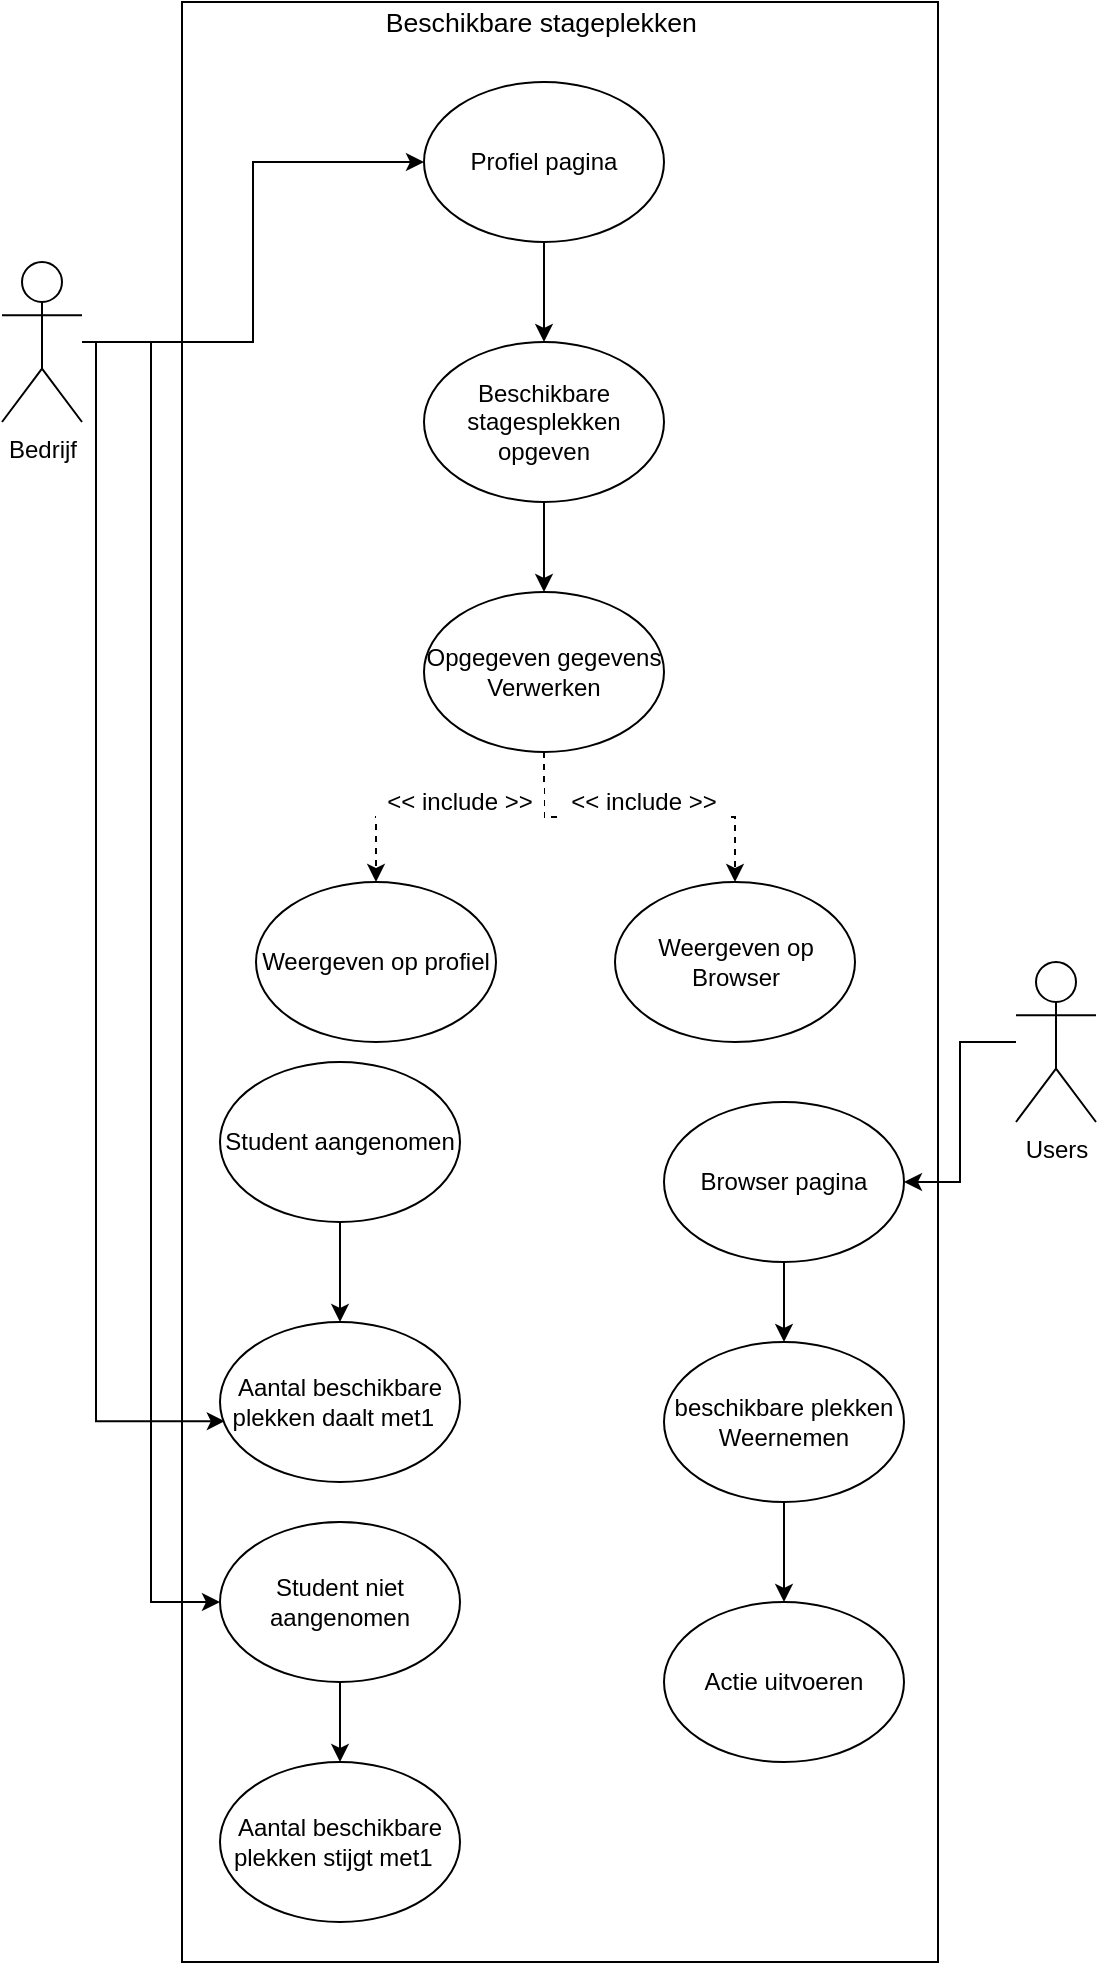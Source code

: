 <mxfile version="12.3.9" type="device" pages="1"><diagram id="--Lu-rXQQo3nkRfULHsA" name="Page-1"><mxGraphModel dx="1463" dy="739" grid="1" gridSize="10" guides="1" tooltips="1" connect="1" arrows="1" fold="1" page="1" pageScale="1" pageWidth="850" pageHeight="1100" math="0" shadow="0"><root><mxCell id="0"/><mxCell id="1" parent="0"/><mxCell id="eQcE40j2bmqDBv76wwJG-103" value="" style="rounded=0;whiteSpace=wrap;html=1;" vertex="1" parent="1"><mxGeometry x="243" y="60" width="378" height="980" as="geometry"/></mxCell><mxCell id="eQcE40j2bmqDBv76wwJG-104" value="&lt;span style=&quot;font-size: 10.0pt ; font-family: &amp;#34;arial&amp;#34; , sans-serif&quot;&gt;Beschikbare stageplekken&amp;nbsp;&lt;/span&gt;" style="text;html=1;strokeColor=none;fillColor=none;align=center;verticalAlign=middle;whiteSpace=wrap;rounded=0;" vertex="1" parent="1"><mxGeometry x="328.5" y="60" width="191" height="20" as="geometry"/></mxCell><mxCell id="eQcE40j2bmqDBv76wwJG-135" style="edgeStyle=orthogonalEdgeStyle;rounded=0;orthogonalLoop=1;jettySize=auto;html=1;" edge="1" parent="1" source="eQcE40j2bmqDBv76wwJG-107" target="eQcE40j2bmqDBv76wwJG-109"><mxGeometry relative="1" as="geometry"/></mxCell><mxCell id="eQcE40j2bmqDBv76wwJG-107" value="Beschikbare stagesplekken opgeven" style="ellipse;whiteSpace=wrap;html=1;" vertex="1" parent="1"><mxGeometry x="364" y="230" width="120" height="80" as="geometry"/></mxCell><mxCell id="eQcE40j2bmqDBv76wwJG-105" value="" style="edgeStyle=orthogonalEdgeStyle;rounded=0;orthogonalLoop=1;jettySize=auto;html=1;exitX=0.5;exitY=1;exitDx=0;exitDy=0;" edge="1" parent="1" source="eQcE40j2bmqDBv76wwJG-127" target="eQcE40j2bmqDBv76wwJG-107"><mxGeometry relative="1" as="geometry"><mxPoint x="284.5" y="170" as="sourcePoint"/></mxGeometry></mxCell><mxCell id="eQcE40j2bmqDBv76wwJG-136" style="edgeStyle=orthogonalEdgeStyle;rounded=0;orthogonalLoop=1;jettySize=auto;html=1;dashed=1;" edge="1" parent="1" source="eQcE40j2bmqDBv76wwJG-109" target="eQcE40j2bmqDBv76wwJG-110"><mxGeometry relative="1" as="geometry"/></mxCell><mxCell id="eQcE40j2bmqDBv76wwJG-138" style="edgeStyle=orthogonalEdgeStyle;rounded=0;orthogonalLoop=1;jettySize=auto;html=1;entryX=0.5;entryY=0;entryDx=0;entryDy=0;dashed=1;" edge="1" parent="1" source="eQcE40j2bmqDBv76wwJG-109" target="eQcE40j2bmqDBv76wwJG-137"><mxGeometry relative="1" as="geometry"/></mxCell><mxCell id="eQcE40j2bmqDBv76wwJG-109" value="Opgegeven gegevens&lt;br&gt;Verwerken" style="ellipse;whiteSpace=wrap;html=1;" vertex="1" parent="1"><mxGeometry x="364" y="355" width="120" height="80" as="geometry"/></mxCell><mxCell id="eQcE40j2bmqDBv76wwJG-110" value="Weergeven op profiel" style="ellipse;whiteSpace=wrap;html=1;" vertex="1" parent="1"><mxGeometry x="280" y="500" width="120" height="80" as="geometry"/></mxCell><mxCell id="eQcE40j2bmqDBv76wwJG-145" style="edgeStyle=orthogonalEdgeStyle;rounded=0;orthogonalLoop=1;jettySize=auto;html=1;entryX=1;entryY=0.5;entryDx=0;entryDy=0;" edge="1" parent="1" source="eQcE40j2bmqDBv76wwJG-112" target="eQcE40j2bmqDBv76wwJG-144"><mxGeometry relative="1" as="geometry"/></mxCell><mxCell id="eQcE40j2bmqDBv76wwJG-112" value="Users" style="shape=umlActor;verticalLabelPosition=bottom;labelBackgroundColor=#ffffff;verticalAlign=top;html=1;outlineConnect=0;" vertex="1" parent="1"><mxGeometry x="660" y="540" width="40" height="80" as="geometry"/></mxCell><mxCell id="eQcE40j2bmqDBv76wwJG-134" style="edgeStyle=orthogonalEdgeStyle;rounded=0;orthogonalLoop=1;jettySize=auto;html=1;entryX=0;entryY=0.5;entryDx=0;entryDy=0;" edge="1" parent="1" source="eQcE40j2bmqDBv76wwJG-116" target="eQcE40j2bmqDBv76wwJG-127"><mxGeometry relative="1" as="geometry"/></mxCell><mxCell id="eQcE40j2bmqDBv76wwJG-160" style="edgeStyle=orthogonalEdgeStyle;rounded=0;orthogonalLoop=1;jettySize=auto;html=1;entryX=0.02;entryY=0.62;entryDx=0;entryDy=0;entryPerimeter=0;" edge="1" parent="1" source="eQcE40j2bmqDBv76wwJG-116" target="eQcE40j2bmqDBv76wwJG-155"><mxGeometry relative="1" as="geometry"><Array as="points"><mxPoint x="200" y="230"/><mxPoint x="200" y="770"/></Array></mxGeometry></mxCell><mxCell id="eQcE40j2bmqDBv76wwJG-161" style="edgeStyle=orthogonalEdgeStyle;rounded=0;orthogonalLoop=1;jettySize=auto;html=1;entryX=0;entryY=0.5;entryDx=0;entryDy=0;" edge="1" parent="1" source="eQcE40j2bmqDBv76wwJG-116" target="eQcE40j2bmqDBv76wwJG-158"><mxGeometry relative="1" as="geometry"/></mxCell><mxCell id="eQcE40j2bmqDBv76wwJG-116" value="Bedrijf" style="shape=umlActor;verticalLabelPosition=bottom;labelBackgroundColor=#ffffff;verticalAlign=top;html=1;outlineConnect=0;" vertex="1" parent="1"><mxGeometry x="153" y="190" width="40" height="80" as="geometry"/></mxCell><mxCell id="eQcE40j2bmqDBv76wwJG-127" value="Profiel pagina" style="ellipse;whiteSpace=wrap;html=1;" vertex="1" parent="1"><mxGeometry x="364" y="100" width="120" height="80" as="geometry"/></mxCell><mxCell id="eQcE40j2bmqDBv76wwJG-137" value="Weergeven op Browser" style="ellipse;whiteSpace=wrap;html=1;" vertex="1" parent="1"><mxGeometry x="459.5" y="500" width="120" height="80" as="geometry"/></mxCell><mxCell id="eQcE40j2bmqDBv76wwJG-139" value="&amp;lt;&amp;lt; include &amp;gt;&amp;gt;" style="text;html=1;strokeColor=none;fillColor=#ffffff;align=center;verticalAlign=middle;whiteSpace=wrap;rounded=0;rotation=0;" vertex="1" parent="1"><mxGeometry x="340" y="450" width="84" height="20" as="geometry"/></mxCell><mxCell id="eQcE40j2bmqDBv76wwJG-141" value="&amp;lt;&amp;lt; include &amp;gt;&amp;gt;" style="text;html=1;align=center;verticalAlign=middle;whiteSpace=wrap;rounded=0;rotation=0;fillColor=#FFFFFF;" vertex="1" parent="1"><mxGeometry x="432" y="450" width="84" height="20" as="geometry"/></mxCell><mxCell id="eQcE40j2bmqDBv76wwJG-147" value="" style="edgeStyle=orthogonalEdgeStyle;rounded=0;orthogonalLoop=1;jettySize=auto;html=1;" edge="1" parent="1" source="eQcE40j2bmqDBv76wwJG-144" target="eQcE40j2bmqDBv76wwJG-146"><mxGeometry relative="1" as="geometry"/></mxCell><mxCell id="eQcE40j2bmqDBv76wwJG-144" value="Browser pagina" style="ellipse;whiteSpace=wrap;html=1;" vertex="1" parent="1"><mxGeometry x="484" y="610" width="120" height="80" as="geometry"/></mxCell><mxCell id="eQcE40j2bmqDBv76wwJG-149" value="" style="edgeStyle=orthogonalEdgeStyle;rounded=0;orthogonalLoop=1;jettySize=auto;html=1;" edge="1" parent="1" source="eQcE40j2bmqDBv76wwJG-146" target="eQcE40j2bmqDBv76wwJG-148"><mxGeometry relative="1" as="geometry"/></mxCell><mxCell id="eQcE40j2bmqDBv76wwJG-146" value="beschikbare plekken&lt;br&gt;Weernemen" style="ellipse;whiteSpace=wrap;html=1;" vertex="1" parent="1"><mxGeometry x="484" y="730" width="120" height="80" as="geometry"/></mxCell><mxCell id="eQcE40j2bmqDBv76wwJG-148" value="Actie uitvoeren" style="ellipse;whiteSpace=wrap;html=1;" vertex="1" parent="1"><mxGeometry x="484" y="860" width="120" height="80" as="geometry"/></mxCell><mxCell id="eQcE40j2bmqDBv76wwJG-156" value="" style="edgeStyle=orthogonalEdgeStyle;rounded=0;orthogonalLoop=1;jettySize=auto;html=1;" edge="1" parent="1" source="eQcE40j2bmqDBv76wwJG-154" target="eQcE40j2bmqDBv76wwJG-155"><mxGeometry relative="1" as="geometry"/></mxCell><mxCell id="eQcE40j2bmqDBv76wwJG-154" value="Student aangenomen" style="ellipse;whiteSpace=wrap;html=1;" vertex="1" parent="1"><mxGeometry x="262" y="590" width="120" height="80" as="geometry"/></mxCell><mxCell id="eQcE40j2bmqDBv76wwJG-155" value="Aantal beschikbare plekken daalt met1&amp;nbsp;&amp;nbsp;" style="ellipse;whiteSpace=wrap;html=1;" vertex="1" parent="1"><mxGeometry x="262" y="720" width="120" height="80" as="geometry"/></mxCell><mxCell id="eQcE40j2bmqDBv76wwJG-157" value="Aantal beschikbare plekken stijgt met1&amp;nbsp;&amp;nbsp;" style="ellipse;whiteSpace=wrap;html=1;" vertex="1" parent="1"><mxGeometry x="262" y="940" width="120" height="80" as="geometry"/></mxCell><mxCell id="eQcE40j2bmqDBv76wwJG-159" style="edgeStyle=orthogonalEdgeStyle;rounded=0;orthogonalLoop=1;jettySize=auto;html=1;" edge="1" parent="1" source="eQcE40j2bmqDBv76wwJG-158" target="eQcE40j2bmqDBv76wwJG-157"><mxGeometry relative="1" as="geometry"/></mxCell><mxCell id="eQcE40j2bmqDBv76wwJG-158" value="Student niet aangenomen" style="ellipse;whiteSpace=wrap;html=1;" vertex="1" parent="1"><mxGeometry x="262" y="820" width="120" height="80" as="geometry"/></mxCell></root></mxGraphModel></diagram></mxfile>